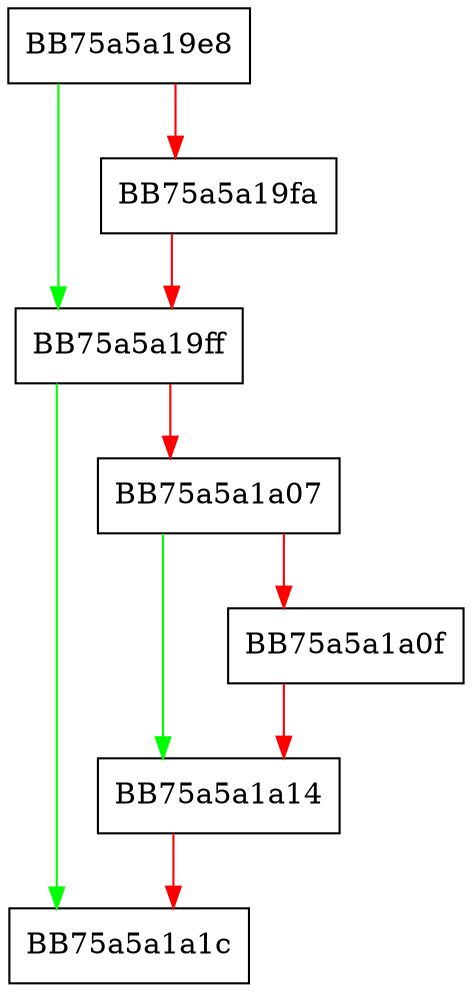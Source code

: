 digraph FindClosePersistedScanID {
  node [shape="box"];
  graph [splines=ortho];
  BB75a5a19e8 -> BB75a5a19ff [color="green"];
  BB75a5a19e8 -> BB75a5a19fa [color="red"];
  BB75a5a19fa -> BB75a5a19ff [color="red"];
  BB75a5a19ff -> BB75a5a1a1c [color="green"];
  BB75a5a19ff -> BB75a5a1a07 [color="red"];
  BB75a5a1a07 -> BB75a5a1a14 [color="green"];
  BB75a5a1a07 -> BB75a5a1a0f [color="red"];
  BB75a5a1a0f -> BB75a5a1a14 [color="red"];
  BB75a5a1a14 -> BB75a5a1a1c [color="red"];
}